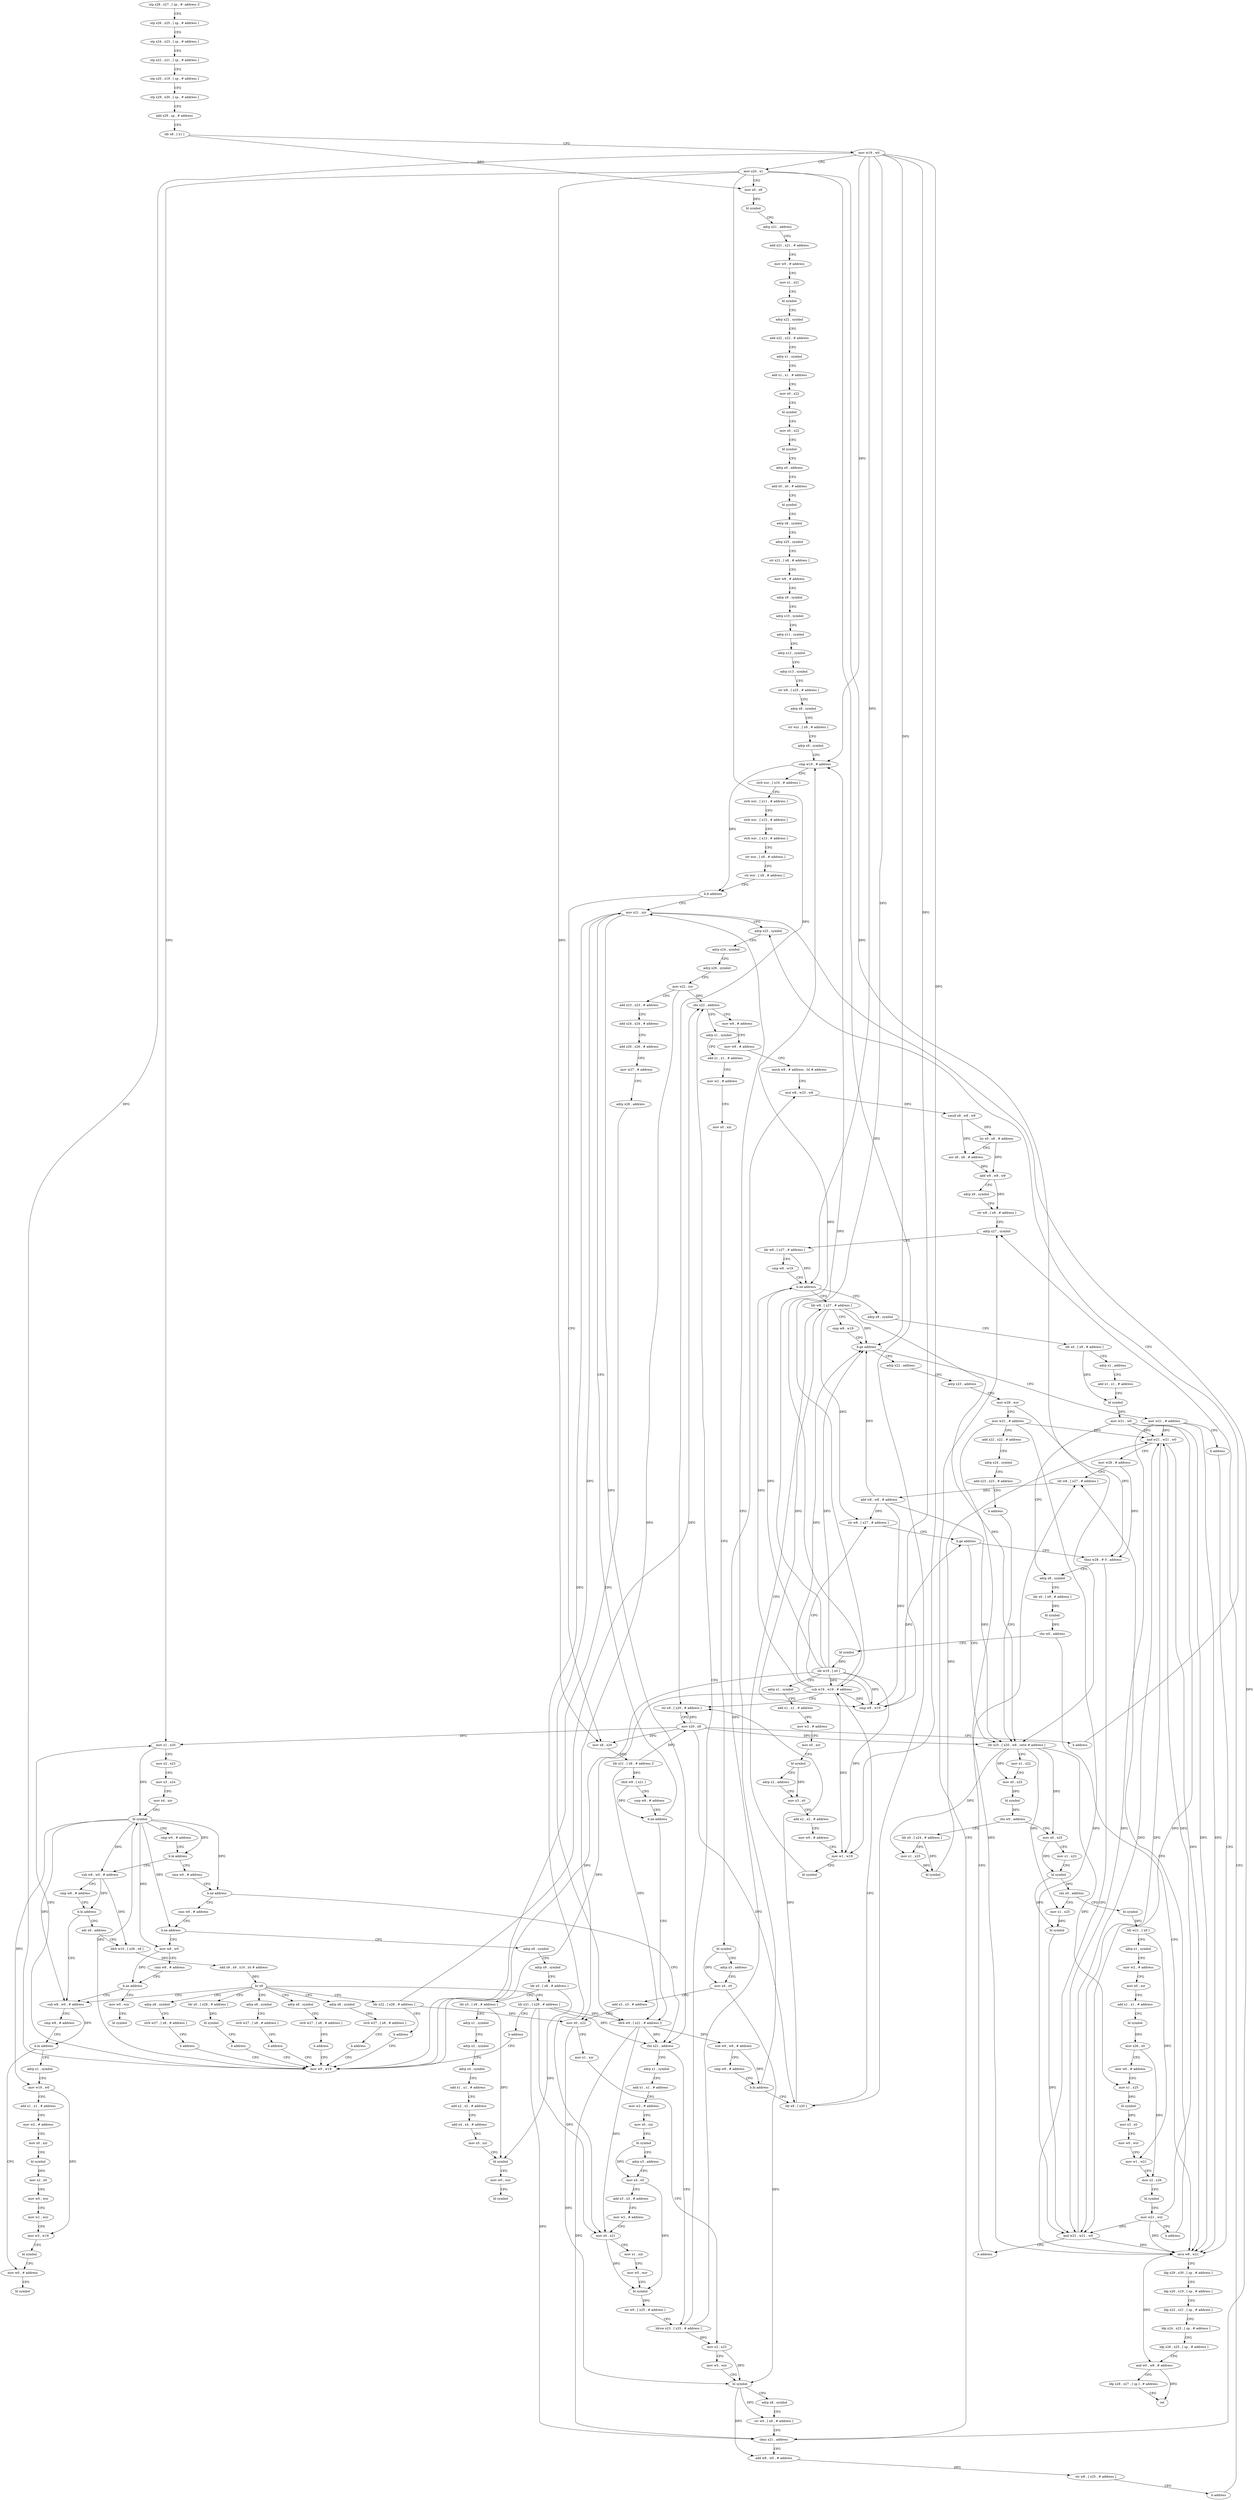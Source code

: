 digraph "func" {
"4200868" [label = "stp x28 , x27 , [ sp , #- address ]!" ]
"4200872" [label = "stp x26 , x25 , [ sp , # address ]" ]
"4200876" [label = "stp x24 , x23 , [ sp , # address ]" ]
"4200880" [label = "stp x22 , x21 , [ sp , # address ]" ]
"4200884" [label = "stp x20 , x19 , [ sp , # address ]" ]
"4200888" [label = "stp x29 , x30 , [ sp , # address ]" ]
"4200892" [label = "add x29 , sp , # address" ]
"4200896" [label = "ldr x8 , [ x1 ]" ]
"4200900" [label = "mov w19 , w0" ]
"4200904" [label = "mov x20 , x1" ]
"4200908" [label = "mov x0 , x8" ]
"4200912" [label = "bl symbol" ]
"4200916" [label = "adrp x21 , address" ]
"4200920" [label = "add x21 , x21 , # address" ]
"4200924" [label = "mov w0 , # address" ]
"4200928" [label = "mov x1 , x21" ]
"4200932" [label = "bl symbol" ]
"4200936" [label = "adrp x22 , symbol" ]
"4200940" [label = "add x22 , x22 , # address" ]
"4200944" [label = "adrp x1 , symbol" ]
"4200948" [label = "add x1 , x1 , # address" ]
"4200952" [label = "mov x0 , x22" ]
"4200956" [label = "bl symbol" ]
"4200960" [label = "mov x0 , x22" ]
"4200964" [label = "bl symbol" ]
"4200968" [label = "adrp x0 , address" ]
"4200972" [label = "add x0 , x0 , # address" ]
"4200976" [label = "bl symbol" ]
"4200980" [label = "adrp x8 , symbol" ]
"4200984" [label = "adrp x25 , symbol" ]
"4200988" [label = "str x21 , [ x8 , # address ]" ]
"4200992" [label = "mov w8 , # address" ]
"4200996" [label = "adrp x9 , symbol" ]
"4201000" [label = "adrp x10 , symbol" ]
"4201004" [label = "adrp x11 , symbol" ]
"4201008" [label = "adrp x12 , symbol" ]
"4201012" [label = "adrp x13 , symbol" ]
"4201016" [label = "str w8 , [ x25 , # address ]" ]
"4201020" [label = "adrp x8 , symbol" ]
"4201024" [label = "str wzr , [ x9 , # address ]" ]
"4201028" [label = "adrp x9 , symbol" ]
"4201032" [label = "cmp w19 , # address" ]
"4201036" [label = "strb wzr , [ x10 , # address ]" ]
"4201040" [label = "strb wzr , [ x11 , # address ]" ]
"4201044" [label = "strb wzr , [ x12 , # address ]" ]
"4201048" [label = "strb wzr , [ x13 , # address ]" ]
"4201052" [label = "str wzr , [ x8 , # address ]" ]
"4201056" [label = "str wzr , [ x9 , # address ]" ]
"4201060" [label = "b.lt address" ]
"4201120" [label = "mov x21 , xzr" ]
"4201064" [label = "mov x8 , x20" ]
"4201124" [label = "adrp x23 , symbol" ]
"4201068" [label = "ldr x21 , [ x8 , # address ]!" ]
"4201072" [label = "ldrb w9 , [ x21 ]" ]
"4201076" [label = "cmp w9 , # address" ]
"4201080" [label = "b.ne address" ]
"4201084" [label = "ldrb w9 , [ x21 , # address ]!" ]
"4201296" [label = "cmn w0 , # address" ]
"4201300" [label = "b.ne address" ]
"4201852" [label = "cmn w0 , # address" ]
"4201304" [label = "cbz x21 , address" ]
"4201192" [label = "sub w8 , w0 , # address" ]
"4201196" [label = "cmp w8 , # address" ]
"4201200" [label = "b.hi address" ]
"4201936" [label = "sub w8 , w0 , # address" ]
"4201204" [label = "adr x9 , address" ]
"4201088" [label = "sub w9 , w9 , # address" ]
"4201092" [label = "cmp w9 , # address" ]
"4201096" [label = "b.hi address" ]
"4201100" [label = "ldr x9 , [ x20 ]" ]
"4201856" [label = "b.ne address" ]
"4201916" [label = "mov w8 , w0" ]
"4201860" [label = "adrp x8 , symbol" ]
"4201364" [label = "ldrsw x23 , [ x25 , # address ]" ]
"4201308" [label = "adrp x1 , symbol" ]
"4201940" [label = "cmp w8 , # address" ]
"4201944" [label = "b.hi address" ]
"4201992" [label = "mov w0 , # address" ]
"4201948" [label = "adrp x1 , symbol" ]
"4201208" [label = "ldrb w10 , [ x26 , x8 ]" ]
"4201212" [label = "add x9 , x9 , x10 , lsl # address" ]
"4201216" [label = "br x9" ]
"4201220" [label = "adrp x8 , symbol" ]
"4201232" [label = "adrp x8 , symbol" ]
"4201244" [label = "ldr x0 , [ x28 , # address ]" ]
"4201256" [label = "ldr x22 , [ x28 , # address ]" ]
"4201264" [label = "adrp x8 , symbol" ]
"4201276" [label = "ldr x21 , [ x28 , # address ]" ]
"4201284" [label = "adrp x8 , symbol" ]
"4201104" [label = "sub w19 , w19 , # address" ]
"4201108" [label = "str x9 , [ x20 , # address ]" ]
"4201112" [label = "mov x20 , x8" ]
"4201116" [label = "b address" ]
"4201920" [label = "cmn w8 , # address" ]
"4201924" [label = "b.ne address" ]
"4201928" [label = "mov w0 , wzr" ]
"4201864" [label = "adrp x9 , symbol" ]
"4201868" [label = "ldr x0 , [ x8 , # address ]" ]
"4201872" [label = "ldr x3 , [ x9 , # address ]" ]
"4201876" [label = "adrp x1 , symbol" ]
"4201880" [label = "adrp x2 , symbol" ]
"4201884" [label = "adrp x4 , symbol" ]
"4201888" [label = "add x1 , x1 , # address" ]
"4201892" [label = "add x2 , x2 , # address" ]
"4201896" [label = "add x4 , x4 , # address" ]
"4201900" [label = "mov x5 , xzr" ]
"4201904" [label = "bl symbol" ]
"4201908" [label = "mov w0 , wzr" ]
"4201912" [label = "bl symbol" ]
"4201368" [label = "cbz x22 , address" ]
"4201448" [label = "mov w8 , # address" ]
"4201372" [label = "adrp x1 , symbol" ]
"4201312" [label = "add x1 , x1 , # address" ]
"4201316" [label = "mov w2 , # address" ]
"4201320" [label = "mov x0 , xzr" ]
"4201324" [label = "bl symbol" ]
"4201328" [label = "adrp x3 , address" ]
"4201332" [label = "mov x4 , x0" ]
"4201336" [label = "add x3 , x3 , # address" ]
"4201340" [label = "mov w2 , # address" ]
"4201344" [label = "mov x0 , x21" ]
"4201348" [label = "mov x1 , xzr" ]
"4201352" [label = "mov w5 , wzr" ]
"4201356" [label = "bl symbol" ]
"4201360" [label = "str w0 , [ x25 , # address ]" ]
"4201996" [label = "bl symbol" ]
"4201952" [label = "mov w19 , w0" ]
"4201956" [label = "add x1 , x1 , # address" ]
"4201960" [label = "mov w2 , # address" ]
"4201964" [label = "mov x0 , xzr" ]
"4201968" [label = "bl symbol" ]
"4201972" [label = "mov x2 , x0" ]
"4201976" [label = "mov w0 , wzr" ]
"4201980" [label = "mov w1 , wzr" ]
"4201984" [label = "mov w3 , w19" ]
"4201988" [label = "bl symbol" ]
"4201224" [label = "strb w27 , [ x8 , # address ]" ]
"4201228" [label = "b address" ]
"4201160" [label = "mov w0 , w19" ]
"4201236" [label = "strb w27 , [ x8 , # address ]" ]
"4201240" [label = "b address" ]
"4201248" [label = "bl symbol" ]
"4201252" [label = "b address" ]
"4201260" [label = "b address" ]
"4201268" [label = "strb w27 , [ x8 , # address ]" ]
"4201272" [label = "b address" ]
"4201280" [label = "b address" ]
"4201288" [label = "strb w27 , [ x8 , # address ]" ]
"4201292" [label = "b address" ]
"4201128" [label = "adrp x24 , symbol" ]
"4201132" [label = "adrp x26 , symbol" ]
"4201136" [label = "mov x22 , xzr" ]
"4201140" [label = "add x23 , x23 , # address" ]
"4201144" [label = "add x24 , x24 , # address" ]
"4201148" [label = "add x26 , x26 , # address" ]
"4201152" [label = "mov w27 , # address" ]
"4201156" [label = "adrp x28 , address" ]
"4201932" [label = "bl symbol" ]
"4201452" [label = "mov w9 , # address" ]
"4201456" [label = "movk w9 , # address , lsl # address" ]
"4201460" [label = "mul w8 , w23 , w8" ]
"4201464" [label = "smull x8 , w8 , w9" ]
"4201468" [label = "lsr x9 , x8 , # address" ]
"4201472" [label = "asr x8 , x8 , # address" ]
"4201476" [label = "add w8 , w8 , w9" ]
"4201480" [label = "adrp x9 , symbol" ]
"4201484" [label = "str w8 , [ x9 , # address ]" ]
"4201488" [label = "adrp x27 , symbol" ]
"4201376" [label = "add x1 , x1 , # address" ]
"4201380" [label = "mov w2 , # address" ]
"4201384" [label = "mov x0 , xzr" ]
"4201388" [label = "bl symbol" ]
"4201392" [label = "adrp x3 , address" ]
"4201396" [label = "mov x4 , x0" ]
"4201400" [label = "add x3 , x3 , # address" ]
"4201404" [label = "mov x0 , x22" ]
"4201408" [label = "mov x1 , xzr" ]
"4201412" [label = "mov x2 , x23" ]
"4201416" [label = "mov w5 , wzr" ]
"4201420" [label = "bl symbol" ]
"4201424" [label = "adrp x8 , symbol" ]
"4201428" [label = "str w0 , [ x8 , # address ]" ]
"4201432" [label = "cbnz x21 , address" ]
"4201436" [label = "add w8 , w0 , # address" ]
"4201164" [label = "mov x1 , x20" ]
"4201168" [label = "mov x2 , x23" ]
"4201172" [label = "mov x3 , x24" ]
"4201176" [label = "mov x4 , xzr" ]
"4201180" [label = "bl symbol" ]
"4201184" [label = "cmp w0 , # address" ]
"4201188" [label = "b.le address" ]
"4201596" [label = "ldr w8 , [ x27 , # address ]" ]
"4201600" [label = "cmp w8 , w19" ]
"4201604" [label = "b.ge address" ]
"4201804" [label = "mov w21 , # address" ]
"4201608" [label = "adrp x22 , address" ]
"4201504" [label = "adrp x8 , symbol" ]
"4201508" [label = "ldr x0 , [ x8 , # address ]" ]
"4201512" [label = "adrp x1 , address" ]
"4201516" [label = "add x1 , x1 , # address" ]
"4201520" [label = "bl symbol" ]
"4201524" [label = "mov w21 , w0" ]
"4201528" [label = "adrp x8 , symbol" ]
"4201492" [label = "ldr w8 , [ x27 , # address ]" ]
"4201496" [label = "cmp w8 , w19" ]
"4201500" [label = "b.ne address" ]
"4201440" [label = "str w8 , [ x25 , # address ]" ]
"4201444" [label = "b address" ]
"4201808" [label = "b address" ]
"4201816" [label = "mvn w8 , w21" ]
"4201612" [label = "adrp x23 , address" ]
"4201616" [label = "mov w28 , wzr" ]
"4201620" [label = "mov w21 , # address" ]
"4201624" [label = "add x22 , x22 , # address" ]
"4201628" [label = "adrp x24 , symbol" ]
"4201632" [label = "add x23 , x23 , # address" ]
"4201636" [label = "b address" ]
"4201680" [label = "ldr x25 , [ x20 , w8 , sxtw # address ]" ]
"4201820" [label = "ldp x29 , x30 , [ sp , # address ]" ]
"4201824" [label = "ldp x20 , x19 , [ sp , # address ]" ]
"4201828" [label = "ldp x22 , x21 , [ sp , # address ]" ]
"4201832" [label = "ldp x24 , x23 , [ sp , # address ]" ]
"4201836" [label = "ldp x26 , x25 , [ sp , # address ]" ]
"4201840" [label = "and w0 , w8 , # address" ]
"4201844" [label = "ldp x28 , x27 , [ sp ] , # address" ]
"4201848" [label = "ret" ]
"4201544" [label = "bl symbol" ]
"4201548" [label = "ldr w19 , [ x0 ]" ]
"4201552" [label = "adrp x1 , symbol" ]
"4201556" [label = "add x1 , x1 , # address" ]
"4201560" [label = "mov w2 , # address" ]
"4201564" [label = "mov x0 , xzr" ]
"4201568" [label = "bl symbol" ]
"4201572" [label = "adrp x2 , address" ]
"4201576" [label = "mov x3 , x0" ]
"4201580" [label = "add x2 , x2 , # address" ]
"4201584" [label = "mov w0 , # address" ]
"4201588" [label = "mov w1 , w19" ]
"4201592" [label = "bl symbol" ]
"4201684" [label = "mov x1 , x22" ]
"4201688" [label = "mov x0 , x25" ]
"4201692" [label = "bl symbol" ]
"4201696" [label = "cbz w0 , address" ]
"4201640" [label = "ldr x0 , [ x24 , # address ]" ]
"4201700" [label = "mov x0 , x25" ]
"4201644" [label = "mov x1 , x25" ]
"4201648" [label = "bl symbol" ]
"4201652" [label = "and w21 , w21 , w0" ]
"4201656" [label = "mov w28 , # address" ]
"4201660" [label = "ldr w8 , [ x27 , # address ]" ]
"4201704" [label = "mov x1 , x23" ]
"4201708" [label = "bl symbol" ]
"4201712" [label = "cbz x0 , address" ]
"4201732" [label = "bl symbol" ]
"4201716" [label = "mov x1 , x25" ]
"4201812" [label = "tbnz w28 , # 0 , address" ]
"4201736" [label = "ldr w21 , [ x0 ]" ]
"4201740" [label = "adrp x1 , symbol" ]
"4201744" [label = "mov w2 , # address" ]
"4201748" [label = "mov x0 , xzr" ]
"4201752" [label = "add x1 , x1 , # address" ]
"4201756" [label = "bl symbol" ]
"4201760" [label = "mov x26 , x0" ]
"4201764" [label = "mov w0 , # address" ]
"4201768" [label = "mov x1 , x25" ]
"4201772" [label = "bl symbol" ]
"4201776" [label = "mov x3 , x0" ]
"4201780" [label = "mov w0 , wzr" ]
"4201784" [label = "mov w1 , w21" ]
"4201788" [label = "mov x2 , x26" ]
"4201792" [label = "bl symbol" ]
"4201796" [label = "mov w21 , wzr" ]
"4201800" [label = "b address" ]
"4201720" [label = "bl symbol" ]
"4201724" [label = "and w21 , w21 , w0" ]
"4201728" [label = "b address" ]
"4201532" [label = "ldr x0 , [ x8 , # address ]" ]
"4201536" [label = "bl symbol" ]
"4201540" [label = "cbz w0 , address" ]
"4201664" [label = "add w8 , w8 , # address" ]
"4201668" [label = "cmp w8 , w19" ]
"4201672" [label = "str w8 , [ x27 , # address ]" ]
"4201676" [label = "b.ge address" ]
"4200868" -> "4200872" [ label = "CFG" ]
"4200872" -> "4200876" [ label = "CFG" ]
"4200876" -> "4200880" [ label = "CFG" ]
"4200880" -> "4200884" [ label = "CFG" ]
"4200884" -> "4200888" [ label = "CFG" ]
"4200888" -> "4200892" [ label = "CFG" ]
"4200892" -> "4200896" [ label = "CFG" ]
"4200896" -> "4200900" [ label = "CFG" ]
"4200896" -> "4200908" [ label = "DFG" ]
"4200900" -> "4200904" [ label = "CFG" ]
"4200900" -> "4201032" [ label = "DFG" ]
"4200900" -> "4201160" [ label = "DFG" ]
"4200900" -> "4201104" [ label = "DFG" ]
"4200900" -> "4201500" [ label = "DFG" ]
"4200900" -> "4201604" [ label = "DFG" ]
"4200900" -> "4201588" [ label = "DFG" ]
"4200900" -> "4201668" [ label = "DFG" ]
"4200904" -> "4200908" [ label = "CFG" ]
"4200904" -> "4201064" [ label = "DFG" ]
"4200904" -> "4201164" [ label = "DFG" ]
"4200904" -> "4201100" [ label = "DFG" ]
"4200904" -> "4201108" [ label = "DFG" ]
"4200904" -> "4201680" [ label = "DFG" ]
"4200908" -> "4200912" [ label = "DFG" ]
"4200912" -> "4200916" [ label = "CFG" ]
"4200916" -> "4200920" [ label = "CFG" ]
"4200920" -> "4200924" [ label = "CFG" ]
"4200924" -> "4200928" [ label = "CFG" ]
"4200928" -> "4200932" [ label = "CFG" ]
"4200932" -> "4200936" [ label = "CFG" ]
"4200936" -> "4200940" [ label = "CFG" ]
"4200940" -> "4200944" [ label = "CFG" ]
"4200944" -> "4200948" [ label = "CFG" ]
"4200948" -> "4200952" [ label = "CFG" ]
"4200952" -> "4200956" [ label = "CFG" ]
"4200956" -> "4200960" [ label = "CFG" ]
"4200960" -> "4200964" [ label = "CFG" ]
"4200964" -> "4200968" [ label = "CFG" ]
"4200968" -> "4200972" [ label = "CFG" ]
"4200972" -> "4200976" [ label = "CFG" ]
"4200976" -> "4200980" [ label = "CFG" ]
"4200980" -> "4200984" [ label = "CFG" ]
"4200984" -> "4200988" [ label = "CFG" ]
"4200988" -> "4200992" [ label = "CFG" ]
"4200992" -> "4200996" [ label = "CFG" ]
"4200996" -> "4201000" [ label = "CFG" ]
"4201000" -> "4201004" [ label = "CFG" ]
"4201004" -> "4201008" [ label = "CFG" ]
"4201008" -> "4201012" [ label = "CFG" ]
"4201012" -> "4201016" [ label = "CFG" ]
"4201016" -> "4201020" [ label = "CFG" ]
"4201020" -> "4201024" [ label = "CFG" ]
"4201024" -> "4201028" [ label = "CFG" ]
"4201028" -> "4201032" [ label = "CFG" ]
"4201032" -> "4201036" [ label = "CFG" ]
"4201032" -> "4201060" [ label = "DFG" ]
"4201036" -> "4201040" [ label = "CFG" ]
"4201040" -> "4201044" [ label = "CFG" ]
"4201044" -> "4201048" [ label = "CFG" ]
"4201048" -> "4201052" [ label = "CFG" ]
"4201052" -> "4201056" [ label = "CFG" ]
"4201056" -> "4201060" [ label = "CFG" ]
"4201060" -> "4201120" [ label = "CFG" ]
"4201060" -> "4201064" [ label = "CFG" ]
"4201120" -> "4201124" [ label = "CFG" ]
"4201120" -> "4201084" [ label = "DFG" ]
"4201120" -> "4201304" [ label = "DFG" ]
"4201120" -> "4201344" [ label = "DFG" ]
"4201120" -> "4201432" [ label = "DFG" ]
"4201064" -> "4201068" [ label = "DFG" ]
"4201124" -> "4201128" [ label = "CFG" ]
"4201068" -> "4201072" [ label = "DFG" ]
"4201068" -> "4201112" [ label = "DFG" ]
"4201068" -> "4201084" [ label = "DFG" ]
"4201072" -> "4201076" [ label = "CFG" ]
"4201072" -> "4201080" [ label = "DFG" ]
"4201076" -> "4201080" [ label = "CFG" ]
"4201080" -> "4201120" [ label = "CFG" ]
"4201080" -> "4201084" [ label = "CFG" ]
"4201084" -> "4201088" [ label = "DFG" ]
"4201084" -> "4201304" [ label = "DFG" ]
"4201084" -> "4201344" [ label = "DFG" ]
"4201084" -> "4201432" [ label = "DFG" ]
"4201296" -> "4201300" [ label = "CFG" ]
"4201300" -> "4201852" [ label = "CFG" ]
"4201300" -> "4201304" [ label = "CFG" ]
"4201852" -> "4201856" [ label = "CFG" ]
"4201304" -> "4201364" [ label = "CFG" ]
"4201304" -> "4201308" [ label = "CFG" ]
"4201192" -> "4201196" [ label = "CFG" ]
"4201192" -> "4201200" [ label = "DFG" ]
"4201192" -> "4201208" [ label = "DFG" ]
"4201196" -> "4201200" [ label = "CFG" ]
"4201200" -> "4201936" [ label = "CFG" ]
"4201200" -> "4201204" [ label = "CFG" ]
"4201936" -> "4201940" [ label = "CFG" ]
"4201936" -> "4201944" [ label = "DFG" ]
"4201204" -> "4201208" [ label = "CFG" ]
"4201088" -> "4201092" [ label = "CFG" ]
"4201088" -> "4201096" [ label = "DFG" ]
"4201092" -> "4201096" [ label = "CFG" ]
"4201096" -> "4201120" [ label = "CFG" ]
"4201096" -> "4201100" [ label = "CFG" ]
"4201100" -> "4201104" [ label = "CFG" ]
"4201100" -> "4201108" [ label = "DFG" ]
"4201856" -> "4201916" [ label = "CFG" ]
"4201856" -> "4201860" [ label = "CFG" ]
"4201916" -> "4201920" [ label = "CFG" ]
"4201916" -> "4201924" [ label = "DFG" ]
"4201860" -> "4201864" [ label = "CFG" ]
"4201364" -> "4201368" [ label = "CFG" ]
"4201364" -> "4201460" [ label = "DFG" ]
"4201364" -> "4201412" [ label = "DFG" ]
"4201308" -> "4201312" [ label = "CFG" ]
"4201940" -> "4201944" [ label = "CFG" ]
"4201944" -> "4201992" [ label = "CFG" ]
"4201944" -> "4201948" [ label = "CFG" ]
"4201992" -> "4201996" [ label = "CFG" ]
"4201948" -> "4201952" [ label = "CFG" ]
"4201208" -> "4201212" [ label = "DFG" ]
"4201212" -> "4201216" [ label = "DFG" ]
"4201216" -> "4201220" [ label = "CFG" ]
"4201216" -> "4201232" [ label = "CFG" ]
"4201216" -> "4201244" [ label = "CFG" ]
"4201216" -> "4201256" [ label = "CFG" ]
"4201216" -> "4201264" [ label = "CFG" ]
"4201216" -> "4201276" [ label = "CFG" ]
"4201216" -> "4201284" [ label = "CFG" ]
"4201216" -> "4201936" [ label = "CFG" ]
"4201220" -> "4201224" [ label = "CFG" ]
"4201232" -> "4201236" [ label = "CFG" ]
"4201244" -> "4201248" [ label = "DFG" ]
"4201256" -> "4201260" [ label = "CFG" ]
"4201256" -> "4201368" [ label = "DFG" ]
"4201256" -> "4201404" [ label = "DFG" ]
"4201264" -> "4201268" [ label = "CFG" ]
"4201276" -> "4201280" [ label = "CFG" ]
"4201276" -> "4201084" [ label = "DFG" ]
"4201276" -> "4201304" [ label = "DFG" ]
"4201276" -> "4201344" [ label = "DFG" ]
"4201276" -> "4201432" [ label = "DFG" ]
"4201284" -> "4201288" [ label = "CFG" ]
"4201104" -> "4201108" [ label = "CFG" ]
"4201104" -> "4201032" [ label = "DFG" ]
"4201104" -> "4201160" [ label = "DFG" ]
"4201104" -> "4201500" [ label = "DFG" ]
"4201104" -> "4201604" [ label = "DFG" ]
"4201104" -> "4201588" [ label = "DFG" ]
"4201104" -> "4201668" [ label = "DFG" ]
"4201108" -> "4201112" [ label = "CFG" ]
"4201112" -> "4201116" [ label = "CFG" ]
"4201112" -> "4201064" [ label = "DFG" ]
"4201112" -> "4201164" [ label = "DFG" ]
"4201112" -> "4201100" [ label = "DFG" ]
"4201112" -> "4201108" [ label = "DFG" ]
"4201112" -> "4201680" [ label = "DFG" ]
"4201116" -> "4201124" [ label = "CFG" ]
"4201920" -> "4201924" [ label = "CFG" ]
"4201924" -> "4201936" [ label = "CFG" ]
"4201924" -> "4201928" [ label = "CFG" ]
"4201928" -> "4201932" [ label = "CFG" ]
"4201864" -> "4201868" [ label = "CFG" ]
"4201868" -> "4201872" [ label = "CFG" ]
"4201868" -> "4201904" [ label = "DFG" ]
"4201872" -> "4201876" [ label = "CFG" ]
"4201872" -> "4201904" [ label = "DFG" ]
"4201876" -> "4201880" [ label = "CFG" ]
"4201880" -> "4201884" [ label = "CFG" ]
"4201884" -> "4201888" [ label = "CFG" ]
"4201888" -> "4201892" [ label = "CFG" ]
"4201892" -> "4201896" [ label = "CFG" ]
"4201896" -> "4201900" [ label = "CFG" ]
"4201900" -> "4201904" [ label = "CFG" ]
"4201904" -> "4201908" [ label = "CFG" ]
"4201908" -> "4201912" [ label = "CFG" ]
"4201368" -> "4201448" [ label = "CFG" ]
"4201368" -> "4201372" [ label = "CFG" ]
"4201448" -> "4201452" [ label = "CFG" ]
"4201372" -> "4201376" [ label = "CFG" ]
"4201312" -> "4201316" [ label = "CFG" ]
"4201316" -> "4201320" [ label = "CFG" ]
"4201320" -> "4201324" [ label = "CFG" ]
"4201324" -> "4201328" [ label = "CFG" ]
"4201324" -> "4201332" [ label = "DFG" ]
"4201328" -> "4201332" [ label = "CFG" ]
"4201332" -> "4201336" [ label = "CFG" ]
"4201332" -> "4201356" [ label = "DFG" ]
"4201336" -> "4201340" [ label = "CFG" ]
"4201340" -> "4201344" [ label = "CFG" ]
"4201344" -> "4201348" [ label = "CFG" ]
"4201344" -> "4201356" [ label = "DFG" ]
"4201348" -> "4201352" [ label = "CFG" ]
"4201352" -> "4201356" [ label = "CFG" ]
"4201356" -> "4201360" [ label = "DFG" ]
"4201360" -> "4201364" [ label = "CFG" ]
"4201952" -> "4201956" [ label = "CFG" ]
"4201952" -> "4201984" [ label = "DFG" ]
"4201956" -> "4201960" [ label = "CFG" ]
"4201960" -> "4201964" [ label = "CFG" ]
"4201964" -> "4201968" [ label = "CFG" ]
"4201968" -> "4201972" [ label = "DFG" ]
"4201972" -> "4201976" [ label = "CFG" ]
"4201976" -> "4201980" [ label = "CFG" ]
"4201980" -> "4201984" [ label = "CFG" ]
"4201984" -> "4201988" [ label = "CFG" ]
"4201988" -> "4201992" [ label = "CFG" ]
"4201224" -> "4201228" [ label = "CFG" ]
"4201228" -> "4201160" [ label = "CFG" ]
"4201160" -> "4201164" [ label = "CFG" ]
"4201160" -> "4201180" [ label = "DFG" ]
"4201236" -> "4201240" [ label = "CFG" ]
"4201240" -> "4201160" [ label = "CFG" ]
"4201248" -> "4201252" [ label = "CFG" ]
"4201252" -> "4201160" [ label = "CFG" ]
"4201260" -> "4201160" [ label = "CFG" ]
"4201268" -> "4201272" [ label = "CFG" ]
"4201272" -> "4201160" [ label = "CFG" ]
"4201280" -> "4201160" [ label = "CFG" ]
"4201288" -> "4201292" [ label = "CFG" ]
"4201292" -> "4201160" [ label = "CFG" ]
"4201128" -> "4201132" [ label = "CFG" ]
"4201132" -> "4201136" [ label = "CFG" ]
"4201136" -> "4201140" [ label = "CFG" ]
"4201136" -> "4201368" [ label = "DFG" ]
"4201136" -> "4201404" [ label = "DFG" ]
"4201140" -> "4201144" [ label = "CFG" ]
"4201144" -> "4201148" [ label = "CFG" ]
"4201148" -> "4201152" [ label = "CFG" ]
"4201152" -> "4201156" [ label = "CFG" ]
"4201156" -> "4201160" [ label = "CFG" ]
"4201452" -> "4201456" [ label = "CFG" ]
"4201456" -> "4201460" [ label = "CFG" ]
"4201460" -> "4201464" [ label = "DFG" ]
"4201464" -> "4201468" [ label = "DFG" ]
"4201464" -> "4201472" [ label = "DFG" ]
"4201468" -> "4201472" [ label = "CFG" ]
"4201468" -> "4201476" [ label = "DFG" ]
"4201472" -> "4201476" [ label = "DFG" ]
"4201476" -> "4201480" [ label = "CFG" ]
"4201476" -> "4201484" [ label = "DFG" ]
"4201480" -> "4201484" [ label = "CFG" ]
"4201484" -> "4201488" [ label = "CFG" ]
"4201488" -> "4201492" [ label = "CFG" ]
"4201376" -> "4201380" [ label = "CFG" ]
"4201380" -> "4201384" [ label = "CFG" ]
"4201384" -> "4201388" [ label = "CFG" ]
"4201388" -> "4201392" [ label = "CFG" ]
"4201388" -> "4201396" [ label = "DFG" ]
"4201392" -> "4201396" [ label = "CFG" ]
"4201396" -> "4201400" [ label = "CFG" ]
"4201396" -> "4201420" [ label = "DFG" ]
"4201400" -> "4201404" [ label = "CFG" ]
"4201404" -> "4201408" [ label = "CFG" ]
"4201404" -> "4201420" [ label = "DFG" ]
"4201408" -> "4201412" [ label = "CFG" ]
"4201412" -> "4201416" [ label = "CFG" ]
"4201412" -> "4201420" [ label = "DFG" ]
"4201416" -> "4201420" [ label = "CFG" ]
"4201420" -> "4201424" [ label = "CFG" ]
"4201420" -> "4201428" [ label = "DFG" ]
"4201420" -> "4201436" [ label = "DFG" ]
"4201424" -> "4201428" [ label = "CFG" ]
"4201428" -> "4201432" [ label = "CFG" ]
"4201432" -> "4201488" [ label = "CFG" ]
"4201432" -> "4201436" [ label = "CFG" ]
"4201436" -> "4201440" [ label = "DFG" ]
"4201164" -> "4201168" [ label = "CFG" ]
"4201164" -> "4201180" [ label = "DFG" ]
"4201168" -> "4201172" [ label = "CFG" ]
"4201172" -> "4201176" [ label = "CFG" ]
"4201176" -> "4201180" [ label = "CFG" ]
"4201180" -> "4201184" [ label = "CFG" ]
"4201180" -> "4201188" [ label = "DFG" ]
"4201180" -> "4201300" [ label = "DFG" ]
"4201180" -> "4201192" [ label = "DFG" ]
"4201180" -> "4201856" [ label = "DFG" ]
"4201180" -> "4201936" [ label = "DFG" ]
"4201180" -> "4201916" [ label = "DFG" ]
"4201180" -> "4201952" [ label = "DFG" ]
"4201184" -> "4201188" [ label = "CFG" ]
"4201188" -> "4201296" [ label = "CFG" ]
"4201188" -> "4201192" [ label = "CFG" ]
"4201596" -> "4201600" [ label = "CFG" ]
"4201596" -> "4201604" [ label = "DFG" ]
"4201596" -> "4201680" [ label = "DFG" ]
"4201596" -> "4201668" [ label = "DFG" ]
"4201596" -> "4201672" [ label = "DFG" ]
"4201600" -> "4201604" [ label = "CFG" ]
"4201604" -> "4201804" [ label = "CFG" ]
"4201604" -> "4201608" [ label = "CFG" ]
"4201804" -> "4201808" [ label = "CFG" ]
"4201804" -> "4201816" [ label = "DFG" ]
"4201804" -> "4201652" [ label = "DFG" ]
"4201804" -> "4201724" [ label = "DFG" ]
"4201608" -> "4201612" [ label = "CFG" ]
"4201504" -> "4201508" [ label = "CFG" ]
"4201508" -> "4201512" [ label = "CFG" ]
"4201508" -> "4201520" [ label = "DFG" ]
"4201512" -> "4201516" [ label = "CFG" ]
"4201516" -> "4201520" [ label = "CFG" ]
"4201520" -> "4201524" [ label = "DFG" ]
"4201524" -> "4201528" [ label = "CFG" ]
"4201524" -> "4201816" [ label = "DFG" ]
"4201524" -> "4201652" [ label = "DFG" ]
"4201524" -> "4201724" [ label = "DFG" ]
"4201528" -> "4201532" [ label = "CFG" ]
"4201492" -> "4201496" [ label = "CFG" ]
"4201492" -> "4201500" [ label = "DFG" ]
"4201496" -> "4201500" [ label = "CFG" ]
"4201500" -> "4201596" [ label = "CFG" ]
"4201500" -> "4201504" [ label = "CFG" ]
"4201440" -> "4201444" [ label = "CFG" ]
"4201444" -> "4201488" [ label = "CFG" ]
"4201808" -> "4201816" [ label = "CFG" ]
"4201816" -> "4201820" [ label = "CFG" ]
"4201816" -> "4201840" [ label = "DFG" ]
"4201612" -> "4201616" [ label = "CFG" ]
"4201616" -> "4201620" [ label = "CFG" ]
"4201616" -> "4201812" [ label = "DFG" ]
"4201620" -> "4201624" [ label = "CFG" ]
"4201620" -> "4201816" [ label = "DFG" ]
"4201620" -> "4201652" [ label = "DFG" ]
"4201620" -> "4201724" [ label = "DFG" ]
"4201624" -> "4201628" [ label = "CFG" ]
"4201628" -> "4201632" [ label = "CFG" ]
"4201632" -> "4201636" [ label = "CFG" ]
"4201636" -> "4201680" [ label = "CFG" ]
"4201680" -> "4201684" [ label = "CFG" ]
"4201680" -> "4201688" [ label = "DFG" ]
"4201680" -> "4201644" [ label = "DFG" ]
"4201680" -> "4201700" [ label = "DFG" ]
"4201680" -> "4201768" [ label = "DFG" ]
"4201680" -> "4201716" [ label = "DFG" ]
"4201820" -> "4201824" [ label = "CFG" ]
"4201824" -> "4201828" [ label = "CFG" ]
"4201828" -> "4201832" [ label = "CFG" ]
"4201832" -> "4201836" [ label = "CFG" ]
"4201836" -> "4201840" [ label = "CFG" ]
"4201840" -> "4201844" [ label = "CFG" ]
"4201840" -> "4201848" [ label = "DFG" ]
"4201844" -> "4201848" [ label = "CFG" ]
"4201544" -> "4201548" [ label = "DFG" ]
"4201548" -> "4201552" [ label = "CFG" ]
"4201548" -> "4201032" [ label = "DFG" ]
"4201548" -> "4201160" [ label = "DFG" ]
"4201548" -> "4201104" [ label = "DFG" ]
"4201548" -> "4201500" [ label = "DFG" ]
"4201548" -> "4201604" [ label = "DFG" ]
"4201548" -> "4201588" [ label = "DFG" ]
"4201548" -> "4201668" [ label = "DFG" ]
"4201552" -> "4201556" [ label = "CFG" ]
"4201556" -> "4201560" [ label = "CFG" ]
"4201560" -> "4201564" [ label = "CFG" ]
"4201564" -> "4201568" [ label = "CFG" ]
"4201568" -> "4201572" [ label = "CFG" ]
"4201568" -> "4201576" [ label = "DFG" ]
"4201572" -> "4201576" [ label = "CFG" ]
"4201576" -> "4201580" [ label = "CFG" ]
"4201580" -> "4201584" [ label = "CFG" ]
"4201584" -> "4201588" [ label = "CFG" ]
"4201588" -> "4201592" [ label = "CFG" ]
"4201592" -> "4201596" [ label = "CFG" ]
"4201684" -> "4201688" [ label = "CFG" ]
"4201688" -> "4201692" [ label = "DFG" ]
"4201692" -> "4201696" [ label = "DFG" ]
"4201696" -> "4201640" [ label = "CFG" ]
"4201696" -> "4201700" [ label = "CFG" ]
"4201640" -> "4201644" [ label = "CFG" ]
"4201640" -> "4201648" [ label = "DFG" ]
"4201700" -> "4201704" [ label = "CFG" ]
"4201700" -> "4201708" [ label = "DFG" ]
"4201644" -> "4201648" [ label = "DFG" ]
"4201648" -> "4201652" [ label = "DFG" ]
"4201652" -> "4201656" [ label = "CFG" ]
"4201652" -> "4201816" [ label = "DFG" ]
"4201652" -> "4201724" [ label = "DFG" ]
"4201656" -> "4201660" [ label = "CFG" ]
"4201656" -> "4201812" [ label = "DFG" ]
"4201660" -> "4201664" [ label = "DFG" ]
"4201704" -> "4201708" [ label = "CFG" ]
"4201708" -> "4201712" [ label = "DFG" ]
"4201708" -> "4201720" [ label = "DFG" ]
"4201712" -> "4201732" [ label = "CFG" ]
"4201712" -> "4201716" [ label = "CFG" ]
"4201732" -> "4201736" [ label = "DFG" ]
"4201716" -> "4201720" [ label = "DFG" ]
"4201812" -> "4201528" [ label = "CFG" ]
"4201812" -> "4201816" [ label = "CFG" ]
"4201736" -> "4201740" [ label = "CFG" ]
"4201736" -> "4201784" [ label = "DFG" ]
"4201740" -> "4201744" [ label = "CFG" ]
"4201744" -> "4201748" [ label = "CFG" ]
"4201748" -> "4201752" [ label = "CFG" ]
"4201752" -> "4201756" [ label = "CFG" ]
"4201756" -> "4201760" [ label = "DFG" ]
"4201760" -> "4201764" [ label = "CFG" ]
"4201760" -> "4201788" [ label = "DFG" ]
"4201764" -> "4201768" [ label = "CFG" ]
"4201768" -> "4201772" [ label = "DFG" ]
"4201772" -> "4201776" [ label = "DFG" ]
"4201776" -> "4201780" [ label = "CFG" ]
"4201780" -> "4201784" [ label = "CFG" ]
"4201784" -> "4201788" [ label = "CFG" ]
"4201788" -> "4201792" [ label = "CFG" ]
"4201792" -> "4201796" [ label = "CFG" ]
"4201796" -> "4201800" [ label = "CFG" ]
"4201796" -> "4201816" [ label = "DFG" ]
"4201796" -> "4201652" [ label = "DFG" ]
"4201796" -> "4201724" [ label = "DFG" ]
"4201800" -> "4201660" [ label = "CFG" ]
"4201720" -> "4201724" [ label = "DFG" ]
"4201724" -> "4201728" [ label = "CFG" ]
"4201724" -> "4201816" [ label = "DFG" ]
"4201724" -> "4201652" [ label = "DFG" ]
"4201728" -> "4201660" [ label = "CFG" ]
"4201532" -> "4201536" [ label = "DFG" ]
"4201536" -> "4201540" [ label = "DFG" ]
"4201540" -> "4201816" [ label = "CFG" ]
"4201540" -> "4201544" [ label = "CFG" ]
"4201664" -> "4201668" [ label = "DFG" ]
"4201664" -> "4201680" [ label = "DFG" ]
"4201664" -> "4201604" [ label = "DFG" ]
"4201664" -> "4201672" [ label = "DFG" ]
"4201668" -> "4201672" [ label = "CFG" ]
"4201668" -> "4201676" [ label = "DFG" ]
"4201672" -> "4201676" [ label = "CFG" ]
"4201676" -> "4201812" [ label = "CFG" ]
"4201676" -> "4201680" [ label = "CFG" ]
}
